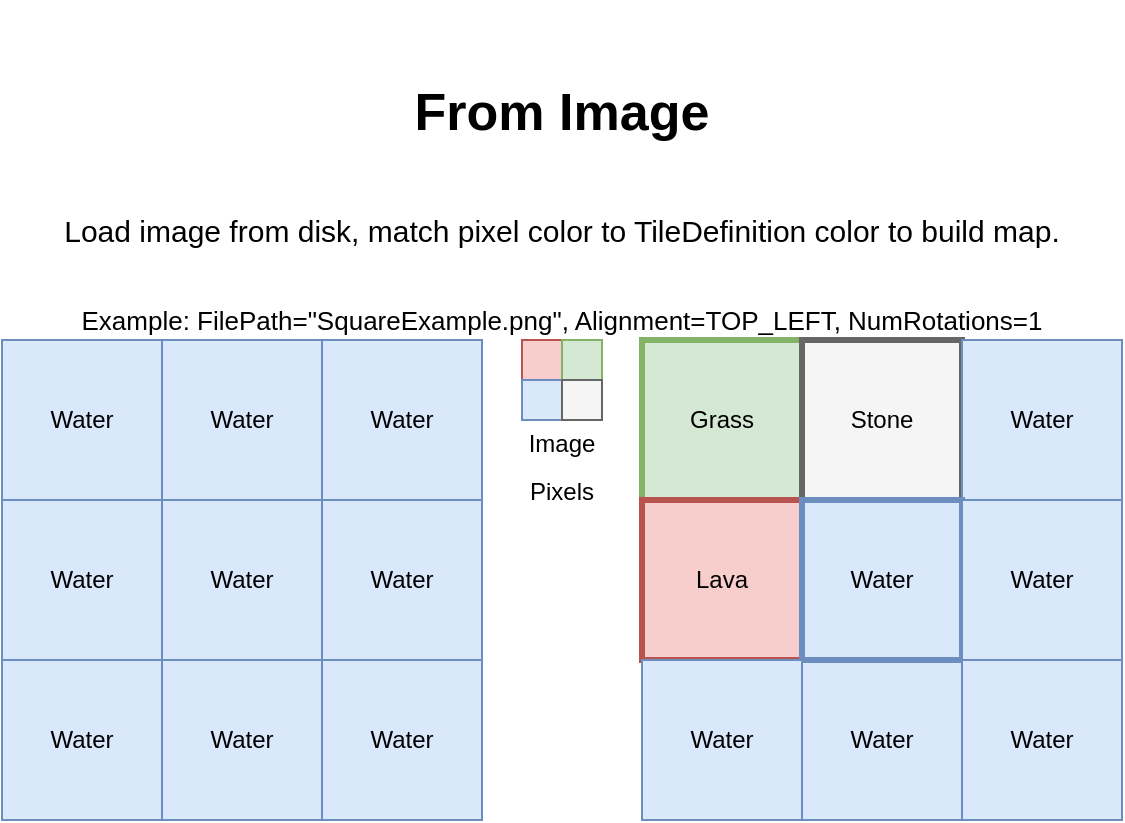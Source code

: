 <mxfile version="12.2.7" type="device" pages="1"><diagram id="07fea595-8f29-1299-0266-81d95cde20df" name="Page-1"><mxGraphModel dx="981" dy="492" grid="1" gridSize="10" guides="1" tooltips="1" connect="1" arrows="1" fold="1" page="1" pageScale="1" pageWidth="1169" pageHeight="827" background="#ffffff" math="0" shadow="0"><root><mxCell id="0"/><mxCell id="1" parent="0"/><mxCell id="EA9U3WWzR7fTP9P4jeA_-657" value="" style="whiteSpace=wrap;html=1;aspect=fixed;fillColor=#f8cecc;strokeColor=#b85450;" vertex="1" parent="1"><mxGeometry x="480" y="200" width="20" height="20" as="geometry"/></mxCell><mxCell id="EA9U3WWzR7fTP9P4jeA_-658" value="" style="whiteSpace=wrap;html=1;aspect=fixed;fillColor=#d5e8d4;strokeColor=#82b366;" vertex="1" parent="1"><mxGeometry x="500" y="200" width="20" height="20" as="geometry"/></mxCell><mxCell id="EA9U3WWzR7fTP9P4jeA_-660" value="" style="whiteSpace=wrap;html=1;aspect=fixed;fillColor=#dae8fc;strokeColor=#6c8ebf;" vertex="1" parent="1"><mxGeometry x="480" y="220" width="20" height="20" as="geometry"/></mxCell><mxCell id="EA9U3WWzR7fTP9P4jeA_-661" value="" style="whiteSpace=wrap;html=1;aspect=fixed;fillColor=#f5f5f5;strokeColor=#666666;fontColor=#333333;" vertex="1" parent="1"><mxGeometry x="500" y="220" width="20" height="20" as="geometry"/></mxCell><mxCell id="EA9U3WWzR7fTP9P4jeA_-688" value="&lt;h1&gt;&lt;font style=&quot;font-size: 26px ; line-height: 120%&quot;&gt;From Image&lt;/font&gt;&lt;/h1&gt;&lt;p&gt;&lt;span style=&quot;font-size: 15px&quot;&gt;Load image from disk, match pixel color to TileDefinition color to build map.&lt;/span&gt;&lt;/p&gt;&lt;p&gt;&lt;font style=&quot;font-size: 13px&quot;&gt;Example: FilePath=&quot;SquareExample.png&quot;, Alignment=TOP_LEFT, NumRotations=1&lt;/font&gt;&lt;br&gt;&lt;/p&gt;" style="text;html=1;strokeColor=none;fillColor=none;spacing=5;spacingTop=-20;whiteSpace=wrap;overflow=hidden;rounded=0;fontSize=20;align=center;" vertex="1" parent="1"><mxGeometry x="240" y="40" width="520" height="160" as="geometry"/></mxCell><mxCell id="EA9U3WWzR7fTP9P4jeA_-689" value="" style="whiteSpace=wrap;html=1;aspect=fixed;fillColor=#dae8fc;strokeColor=#6c8ebf;" vertex="1" parent="1"><mxGeometry x="620" y="360" width="80" height="80" as="geometry"/></mxCell><mxCell id="EA9U3WWzR7fTP9P4jeA_-690" value="" style="whiteSpace=wrap;html=1;aspect=fixed;fillColor=#d5e8d4;strokeColor=#82b366;strokeWidth=3;" vertex="1" parent="1"><mxGeometry x="540" y="200" width="80" height="80" as="geometry"/></mxCell><mxCell id="EA9U3WWzR7fTP9P4jeA_-691" value="" style="whiteSpace=wrap;html=1;aspect=fixed;fillColor=#f5f5f5;strokeColor=#666666;fontColor=#333333;strokeWidth=3;" vertex="1" parent="1"><mxGeometry x="620" y="200" width="80" height="80" as="geometry"/></mxCell><mxCell id="EA9U3WWzR7fTP9P4jeA_-692" value="" style="whiteSpace=wrap;html=1;aspect=fixed;fillColor=#dae8fc;strokeColor=#6c8ebf;" vertex="1" parent="1"><mxGeometry x="700" y="200" width="80" height="80" as="geometry"/></mxCell><mxCell id="EA9U3WWzR7fTP9P4jeA_-693" value="" style="whiteSpace=wrap;html=1;aspect=fixed;fillColor=#f8cecc;strokeColor=#b85450;strokeWidth=3;" vertex="1" parent="1"><mxGeometry x="540" y="280" width="80" height="80" as="geometry"/></mxCell><mxCell id="EA9U3WWzR7fTP9P4jeA_-698" value="" style="whiteSpace=wrap;html=1;aspect=fixed;fillColor=#dae8fc;strokeColor=#6c8ebf;strokeWidth=3;" vertex="1" parent="1"><mxGeometry x="620" y="280" width="80" height="80" as="geometry"/></mxCell><mxCell id="EA9U3WWzR7fTP9P4jeA_-699" value="" style="whiteSpace=wrap;html=1;aspect=fixed;fillColor=#dae8fc;strokeColor=#6c8ebf;" vertex="1" parent="1"><mxGeometry x="700" y="280" width="80" height="80" as="geometry"/></mxCell><mxCell id="EA9U3WWzR7fTP9P4jeA_-700" value="" style="whiteSpace=wrap;html=1;aspect=fixed;fillColor=#dae8fc;strokeColor=#6c8ebf;" vertex="1" parent="1"><mxGeometry x="540" y="360" width="80" height="80" as="geometry"/></mxCell><mxCell id="EA9U3WWzR7fTP9P4jeA_-701" value="" style="whiteSpace=wrap;html=1;aspect=fixed;fillColor=#dae8fc;strokeColor=#6c8ebf;" vertex="1" parent="1"><mxGeometry x="700" y="360" width="80" height="80" as="geometry"/></mxCell><mxCell id="EA9U3WWzR7fTP9P4jeA_-707" value="Grass" style="text;html=1;strokeColor=none;fillColor=none;align=center;verticalAlign=middle;whiteSpace=wrap;rounded=0;" vertex="1" parent="1"><mxGeometry x="560" y="220" width="40" height="40" as="geometry"/></mxCell><mxCell id="EA9U3WWzR7fTP9P4jeA_-708" value="Stone" style="text;html=1;strokeColor=none;fillColor=none;align=center;verticalAlign=middle;whiteSpace=wrap;rounded=0;" vertex="1" parent="1"><mxGeometry x="640" y="220" width="40" height="40" as="geometry"/></mxCell><mxCell id="EA9U3WWzR7fTP9P4jeA_-709" value="Water" style="text;html=1;strokeColor=none;fillColor=none;align=center;verticalAlign=middle;whiteSpace=wrap;rounded=0;" vertex="1" parent="1"><mxGeometry x="720" y="220" width="40" height="40" as="geometry"/></mxCell><mxCell id="EA9U3WWzR7fTP9P4jeA_-710" value="Lava" style="text;html=1;strokeColor=none;fillColor=none;align=center;verticalAlign=middle;whiteSpace=wrap;rounded=0;" vertex="1" parent="1"><mxGeometry x="560" y="300" width="40" height="40" as="geometry"/></mxCell><mxCell id="EA9U3WWzR7fTP9P4jeA_-711" value="Water" style="text;html=1;strokeColor=none;fillColor=none;align=center;verticalAlign=middle;whiteSpace=wrap;rounded=0;" vertex="1" parent="1"><mxGeometry x="720" y="300" width="40" height="40" as="geometry"/></mxCell><mxCell id="EA9U3WWzR7fTP9P4jeA_-712" value="Water" style="text;html=1;strokeColor=none;fillColor=none;align=center;verticalAlign=middle;whiteSpace=wrap;rounded=0;" vertex="1" parent="1"><mxGeometry x="560" y="380" width="40" height="40" as="geometry"/></mxCell><mxCell id="EA9U3WWzR7fTP9P4jeA_-713" value="Water" style="text;html=1;strokeColor=none;fillColor=none;align=center;verticalAlign=middle;whiteSpace=wrap;rounded=0;" vertex="1" parent="1"><mxGeometry x="640" y="380" width="40" height="40" as="geometry"/></mxCell><mxCell id="EA9U3WWzR7fTP9P4jeA_-714" value="Water" style="text;html=1;strokeColor=none;fillColor=none;align=center;verticalAlign=middle;whiteSpace=wrap;rounded=0;" vertex="1" parent="1"><mxGeometry x="720" y="380" width="40" height="40" as="geometry"/></mxCell><mxCell id="EA9U3WWzR7fTP9P4jeA_-715" value="Water" style="text;html=1;strokeColor=none;fillColor=none;align=center;verticalAlign=middle;whiteSpace=wrap;rounded=0;" vertex="1" parent="1"><mxGeometry x="640" y="300" width="40" height="40" as="geometry"/></mxCell><mxCell id="EA9U3WWzR7fTP9P4jeA_-727" value="&lt;font style=&quot;font-size: 12px&quot;&gt;Image Pixels&lt;/font&gt;" style="text;html=1;strokeColor=none;fillColor=none;align=center;verticalAlign=middle;whiteSpace=wrap;rounded=0;fontSize=20;" vertex="1" parent="1"><mxGeometry x="480" y="240" width="40" height="40" as="geometry"/></mxCell><mxCell id="EA9U3WWzR7fTP9P4jeA_-728" value="" style="whiteSpace=wrap;html=1;aspect=fixed;fillColor=#dae8fc;strokeColor=#6c8ebf;" vertex="1" parent="1"><mxGeometry x="300" y="360" width="80" height="80" as="geometry"/></mxCell><mxCell id="EA9U3WWzR7fTP9P4jeA_-751" value="" style="edgeStyle=orthogonalEdgeStyle;rounded=0;orthogonalLoop=1;jettySize=auto;html=1;fontSize=20;" edge="1" parent="1" source="EA9U3WWzR7fTP9P4jeA_-729" target="EA9U3WWzR7fTP9P4jeA_-750"><mxGeometry relative="1" as="geometry"/></mxCell><mxCell id="EA9U3WWzR7fTP9P4jeA_-729" value="" style="whiteSpace=wrap;html=1;aspect=fixed;fillColor=#dae8fc;strokeColor=#6c8ebf;" vertex="1" parent="1"><mxGeometry x="220" y="200" width="80" height="80" as="geometry"/></mxCell><mxCell id="EA9U3WWzR7fTP9P4jeA_-750" value="" style="whiteSpace=wrap;html=1;aspect=fixed;fillColor=#f8cecc;strokeColor=#b85450;" vertex="1" parent="1"><mxGeometry x="380" y="200" width="80" height="80" as="geometry"/></mxCell><mxCell id="EA9U3WWzR7fTP9P4jeA_-730" value="" style="whiteSpace=wrap;html=1;aspect=fixed;fillColor=#dae8fc;strokeColor=#6c8ebf;" vertex="1" parent="1"><mxGeometry x="300" y="200" width="80" height="80" as="geometry"/></mxCell><mxCell id="EA9U3WWzR7fTP9P4jeA_-731" value="" style="whiteSpace=wrap;html=1;aspect=fixed;fillColor=#dae8fc;strokeColor=#6c8ebf;" vertex="1" parent="1"><mxGeometry x="380" y="200" width="80" height="80" as="geometry"/></mxCell><mxCell id="EA9U3WWzR7fTP9P4jeA_-732" value="" style="whiteSpace=wrap;html=1;aspect=fixed;fillColor=#dae8fc;strokeColor=#6c8ebf;" vertex="1" parent="1"><mxGeometry x="220" y="280" width="80" height="80" as="geometry"/></mxCell><mxCell id="EA9U3WWzR7fTP9P4jeA_-733" value="" style="whiteSpace=wrap;html=1;aspect=fixed;fillColor=#dae8fc;strokeColor=#6c8ebf;strokeWidth=1;" vertex="1" parent="1"><mxGeometry x="300" y="280" width="80" height="80" as="geometry"/></mxCell><mxCell id="EA9U3WWzR7fTP9P4jeA_-734" value="" style="whiteSpace=wrap;html=1;aspect=fixed;fillColor=#dae8fc;strokeColor=#6c8ebf;" vertex="1" parent="1"><mxGeometry x="380" y="280" width="80" height="80" as="geometry"/></mxCell><mxCell id="EA9U3WWzR7fTP9P4jeA_-735" value="" style="whiteSpace=wrap;html=1;aspect=fixed;fillColor=#dae8fc;strokeColor=#6c8ebf;" vertex="1" parent="1"><mxGeometry x="220" y="360" width="80" height="80" as="geometry"/></mxCell><mxCell id="EA9U3WWzR7fTP9P4jeA_-736" value="" style="whiteSpace=wrap;html=1;aspect=fixed;fillColor=#dae8fc;strokeColor=#6c8ebf;" vertex="1" parent="1"><mxGeometry x="380" y="360" width="80" height="80" as="geometry"/></mxCell><mxCell id="EA9U3WWzR7fTP9P4jeA_-738" value="Water" style="text;html=1;strokeColor=none;fillColor=none;align=center;verticalAlign=middle;whiteSpace=wrap;rounded=0;" vertex="1" parent="1"><mxGeometry x="240" y="220" width="40" height="40" as="geometry"/></mxCell><mxCell id="EA9U3WWzR7fTP9P4jeA_-740" value="Water" style="text;html=1;strokeColor=none;fillColor=none;align=center;verticalAlign=middle;whiteSpace=wrap;rounded=0;" vertex="1" parent="1"><mxGeometry x="320" y="220" width="40" height="40" as="geometry"/></mxCell><mxCell id="EA9U3WWzR7fTP9P4jeA_-742" value="Water" style="text;html=1;strokeColor=none;fillColor=none;align=center;verticalAlign=middle;whiteSpace=wrap;rounded=0;" vertex="1" parent="1"><mxGeometry x="400" y="220" width="40" height="40" as="geometry"/></mxCell><mxCell id="EA9U3WWzR7fTP9P4jeA_-743" value="Water" style="text;html=1;strokeColor=none;fillColor=none;align=center;verticalAlign=middle;whiteSpace=wrap;rounded=0;" vertex="1" parent="1"><mxGeometry x="240" y="300" width="40" height="40" as="geometry"/></mxCell><mxCell id="EA9U3WWzR7fTP9P4jeA_-745" value="Water" style="text;html=1;strokeColor=none;fillColor=none;align=center;verticalAlign=middle;whiteSpace=wrap;rounded=0;" vertex="1" parent="1"><mxGeometry x="400" y="310" width="40" height="20" as="geometry"/></mxCell><mxCell id="EA9U3WWzR7fTP9P4jeA_-746" value="Water" style="text;html=1;strokeColor=none;fillColor=none;align=center;verticalAlign=middle;whiteSpace=wrap;rounded=0;" vertex="1" parent="1"><mxGeometry x="240" y="380" width="40" height="40" as="geometry"/></mxCell><mxCell id="EA9U3WWzR7fTP9P4jeA_-747" value="Water" style="text;html=1;strokeColor=none;fillColor=none;align=center;verticalAlign=middle;whiteSpace=wrap;rounded=0;" vertex="1" parent="1"><mxGeometry x="320" y="380" width="40" height="40" as="geometry"/></mxCell><mxCell id="EA9U3WWzR7fTP9P4jeA_-748" value="Water" style="text;html=1;strokeColor=none;fillColor=none;align=center;verticalAlign=middle;whiteSpace=wrap;rounded=0;" vertex="1" parent="1"><mxGeometry x="400" y="380" width="40" height="40" as="geometry"/></mxCell><mxCell id="EA9U3WWzR7fTP9P4jeA_-749" value="Water" style="text;html=1;strokeColor=none;fillColor=none;align=center;verticalAlign=middle;whiteSpace=wrap;rounded=0;" vertex="1" parent="1"><mxGeometry x="320" y="300" width="40" height="40" as="geometry"/></mxCell></root></mxGraphModel></diagram></mxfile>